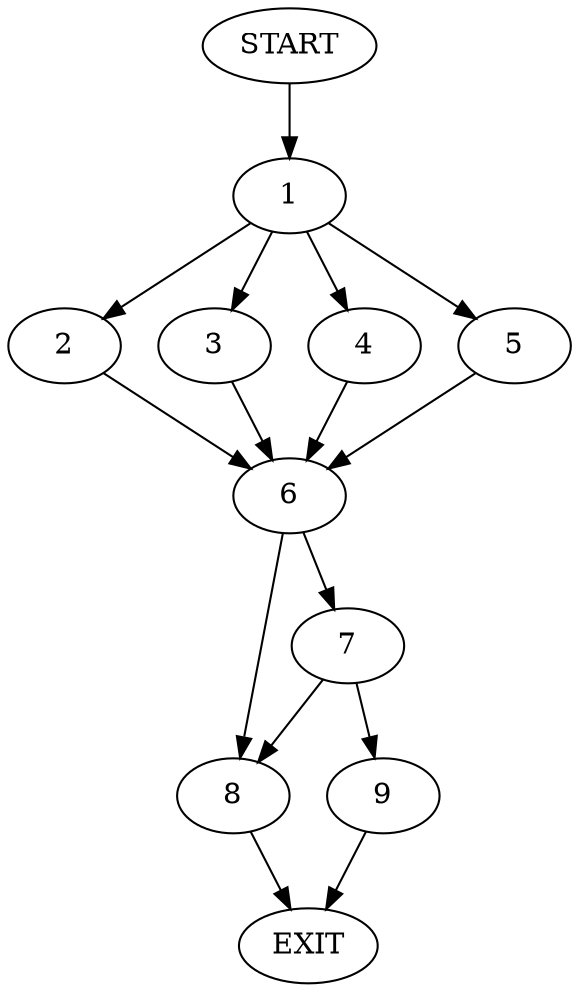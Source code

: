 digraph {
0 [label="START"]
10 [label="EXIT"]
0 -> 1
1 -> 2
1 -> 3
1 -> 4
1 -> 5
4 -> 6
5 -> 6
2 -> 6
3 -> 6
6 -> 7
6 -> 8
8 -> 10
7 -> 9
7 -> 8
9 -> 10
}

